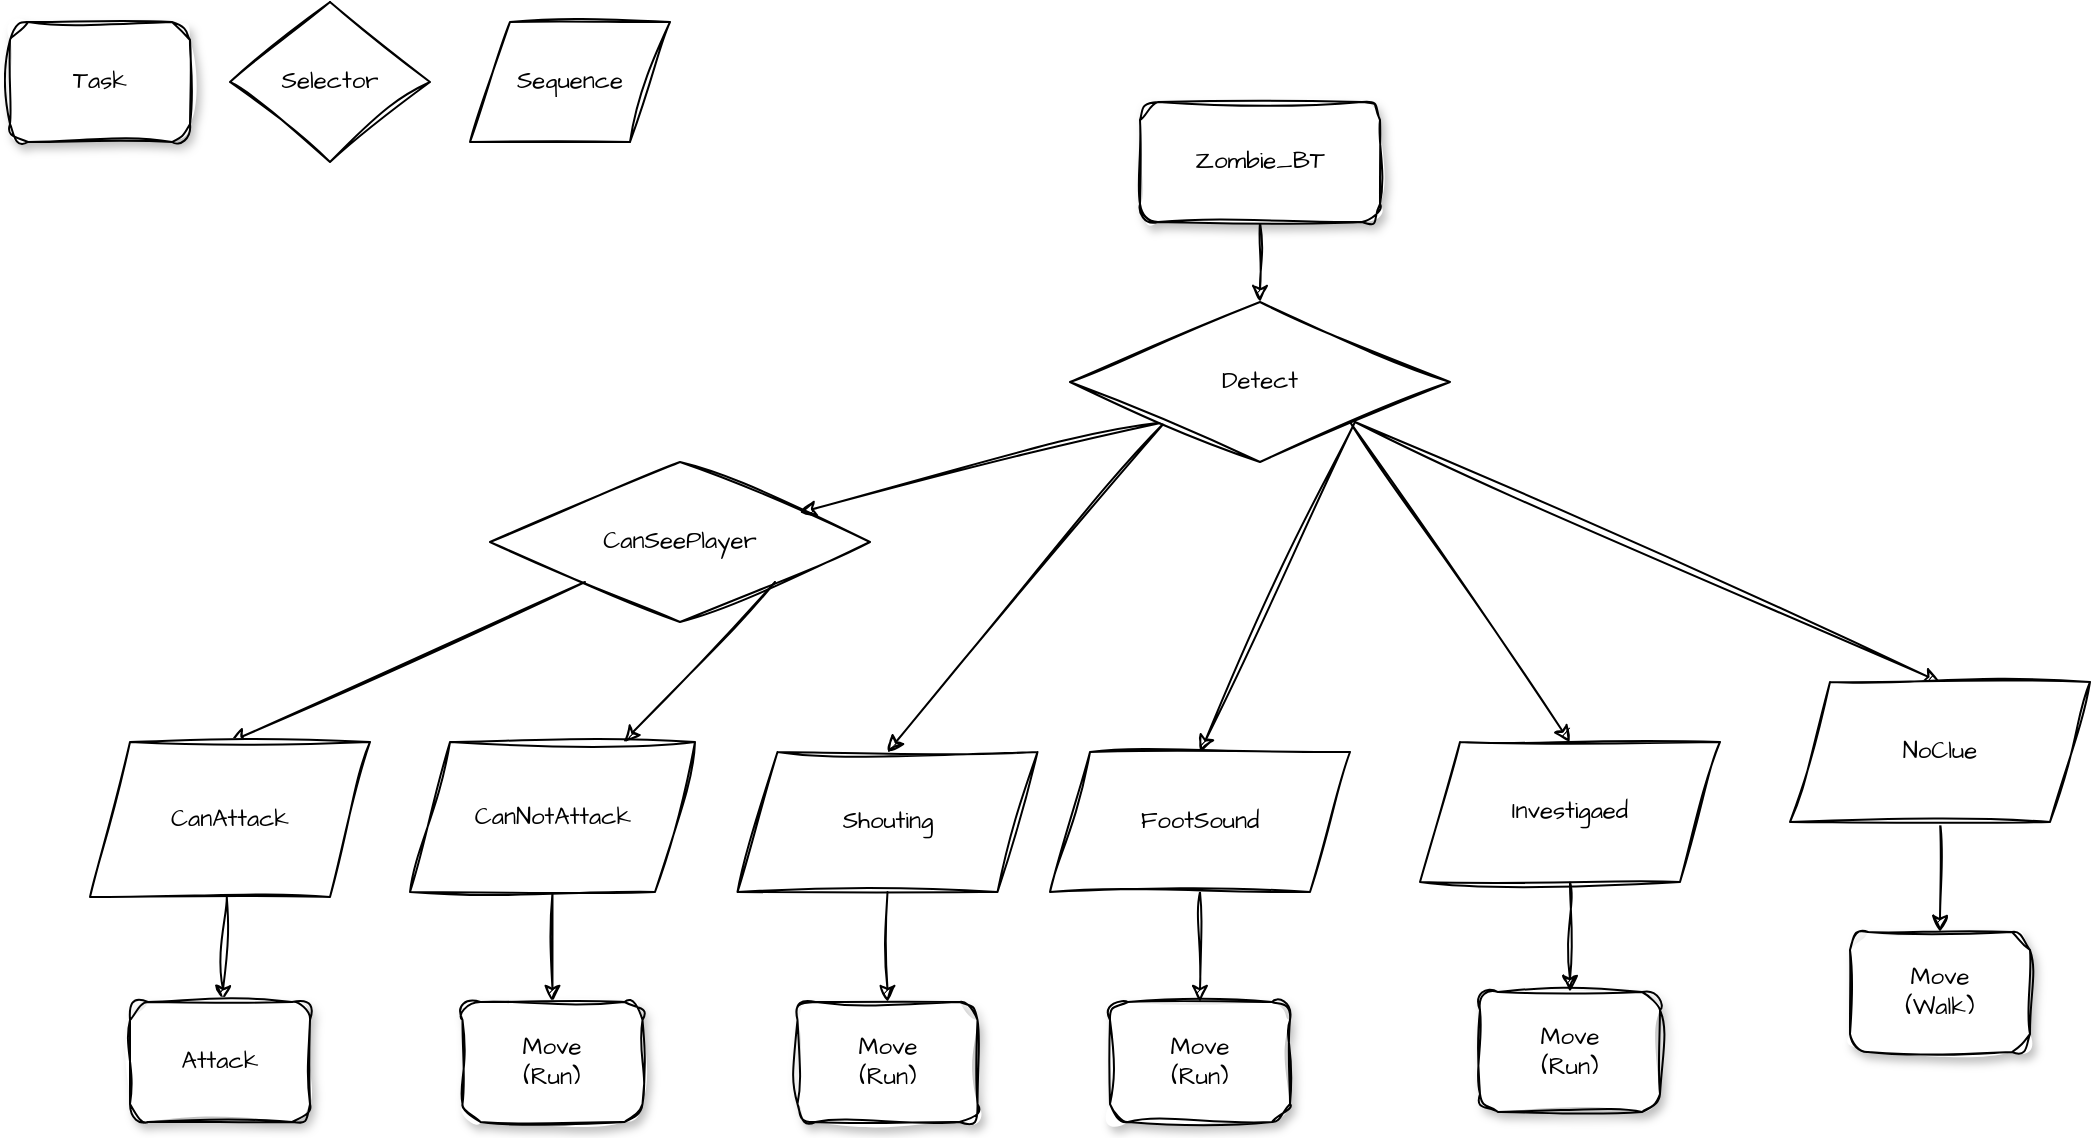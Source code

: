 <mxfile version="26.0.11">
  <diagram name="Page-1" id="10a91c8b-09ff-31b1-d368-03940ed4cc9e">
    <mxGraphModel dx="1235" dy="665" grid="1" gridSize="10" guides="1" tooltips="1" connect="1" arrows="1" fold="1" page="1" pageScale="1" pageWidth="1100" pageHeight="850" background="none" math="0" shadow="0">
      <root>
        <mxCell id="0" />
        <mxCell id="1" parent="0" />
        <mxCell id="gGJAbAsKnIqdadsWA6wg-9" style="edgeStyle=orthogonalEdgeStyle;rounded=0;sketch=1;hachureGap=4;jiggle=2;curveFitting=1;orthogonalLoop=1;jettySize=auto;html=1;exitX=0.5;exitY=1;exitDx=0;exitDy=0;entryX=0.5;entryY=0;entryDx=0;entryDy=0;fontFamily=Architects Daughter;fontSource=https%3A%2F%2Ffonts.googleapis.com%2Fcss%3Ffamily%3DArchitects%2BDaughter;" parent="1" source="gGJAbAsKnIqdadsWA6wg-2" target="gGJAbAsKnIqdadsWA6wg-8" edge="1">
          <mxGeometry relative="1" as="geometry" />
        </mxCell>
        <mxCell id="gGJAbAsKnIqdadsWA6wg-2" value="&lt;div&gt;Zombie_&lt;span style=&quot;background-color: initial;&quot;&gt;BT&lt;/span&gt;&lt;/div&gt;" style="whiteSpace=wrap;html=1;rounded=1;shadow=1;labelBackgroundColor=none;strokeWidth=1;fontFamily=Architects Daughter;fontSize=12;align=center;sketch=1;curveFitting=1;jiggle=2;fontSource=https%3A%2F%2Ffonts.googleapis.com%2Fcss%3Ffamily%3DArchitects%2BDaughter;" parent="1" vertex="1">
          <mxGeometry x="595" y="100" width="120" height="60" as="geometry" />
        </mxCell>
        <mxCell id="gGJAbAsKnIqdadsWA6wg-14" style="rounded=0;sketch=1;hachureGap=4;jiggle=2;curveFitting=1;orthogonalLoop=1;jettySize=auto;html=1;exitX=0;exitY=1;exitDx=0;exitDy=0;fontFamily=Architects Daughter;fontSource=https%3A%2F%2Ffonts.googleapis.com%2Fcss%3Ffamily%3DArchitects%2BDaughter;anchorPointDirection=1;startFill=1;bendable=1;simplification=0;arcSize=20;fillOpacity=100;strokeOpacity=100;perimeterSpacing=0;orthogonal=0;jumpStyle=none;" parent="1" source="gGJAbAsKnIqdadsWA6wg-8" target="gGJAbAsKnIqdadsWA6wg-10" edge="1">
          <mxGeometry relative="1" as="geometry" />
        </mxCell>
        <mxCell id="DmyO-TmC5lkpLwxQltIJ-4" style="rounded=0;sketch=1;hachureGap=4;jiggle=2;curveFitting=1;orthogonalLoop=1;jettySize=auto;html=1;exitX=1;exitY=1;exitDx=0;exitDy=0;entryX=0.5;entryY=0;entryDx=0;entryDy=0;fontFamily=Architects Daughter;fontSource=https%3A%2F%2Ffonts.googleapis.com%2Fcss%3Ffamily%3DArchitects%2BDaughter;strokeColor=default;" parent="1" source="gGJAbAsKnIqdadsWA6wg-8" target="DmyO-TmC5lkpLwxQltIJ-3" edge="1">
          <mxGeometry relative="1" as="geometry" />
        </mxCell>
        <mxCell id="DmyO-TmC5lkpLwxQltIJ-6" style="rounded=0;sketch=1;hachureGap=4;jiggle=2;curveFitting=1;orthogonalLoop=1;jettySize=auto;html=1;exitX=0;exitY=1;exitDx=0;exitDy=0;entryX=0.5;entryY=0;entryDx=0;entryDy=0;fontFamily=Architects Daughter;fontSource=https%3A%2F%2Ffonts.googleapis.com%2Fcss%3Ffamily%3DArchitects%2BDaughter;strokeColor=default;" parent="1" source="gGJAbAsKnIqdadsWA6wg-8" target="DmyO-TmC5lkpLwxQltIJ-1" edge="1">
          <mxGeometry relative="1" as="geometry" />
        </mxCell>
        <mxCell id="DmyO-TmC5lkpLwxQltIJ-9" style="rounded=0;sketch=1;hachureGap=4;jiggle=2;curveFitting=1;orthogonalLoop=1;jettySize=auto;html=1;entryX=0.5;entryY=0;entryDx=0;entryDy=0;fontFamily=Architects Daughter;fontSource=https%3A%2F%2Ffonts.googleapis.com%2Fcss%3Ffamily%3DArchitects%2BDaughter;" parent="1" target="DmyO-TmC5lkpLwxQltIJ-8" edge="1">
          <mxGeometry relative="1" as="geometry">
            <mxPoint x="700" y="260" as="sourcePoint" />
          </mxGeometry>
        </mxCell>
        <mxCell id="gGJAbAsKnIqdadsWA6wg-8" value="Detect" style="rhombus;whiteSpace=wrap;html=1;sketch=1;hachureGap=4;jiggle=2;curveFitting=1;fontFamily=Architects Daughter;fontSource=https%3A%2F%2Ffonts.googleapis.com%2Fcss%3Ffamily%3DArchitects%2BDaughter;" parent="1" vertex="1">
          <mxGeometry x="560" y="200" width="190" height="80" as="geometry" />
        </mxCell>
        <mxCell id="DmyO-TmC5lkpLwxQltIJ-13" style="rounded=0;sketch=1;hachureGap=4;jiggle=2;curveFitting=1;orthogonalLoop=1;jettySize=auto;html=1;exitX=0;exitY=1;exitDx=0;exitDy=0;entryX=0.5;entryY=0;entryDx=0;entryDy=0;fontFamily=Architects Daughter;fontSource=https%3A%2F%2Ffonts.googleapis.com%2Fcss%3Ffamily%3DArchitects%2BDaughter;" parent="1" source="gGJAbAsKnIqdadsWA6wg-10" target="DmyO-TmC5lkpLwxQltIJ-11" edge="1">
          <mxGeometry relative="1" as="geometry" />
        </mxCell>
        <mxCell id="DmyO-TmC5lkpLwxQltIJ-14" style="rounded=0;sketch=1;hachureGap=4;jiggle=2;curveFitting=1;orthogonalLoop=1;jettySize=auto;html=1;exitX=1;exitY=1;exitDx=0;exitDy=0;fontFamily=Architects Daughter;fontSource=https%3A%2F%2Ffonts.googleapis.com%2Fcss%3Ffamily%3DArchitects%2BDaughter;" parent="1" source="gGJAbAsKnIqdadsWA6wg-10" target="DmyO-TmC5lkpLwxQltIJ-12" edge="1">
          <mxGeometry relative="1" as="geometry" />
        </mxCell>
        <mxCell id="gGJAbAsKnIqdadsWA6wg-10" value="CanSeePlayer" style="rhombus;whiteSpace=wrap;html=1;sketch=1;hachureGap=4;jiggle=2;curveFitting=1;fontFamily=Architects Daughter;fontSource=https%3A%2F%2Ffonts.googleapis.com%2Fcss%3Ffamily%3DArchitects%2BDaughter;" parent="1" vertex="1">
          <mxGeometry x="270" y="280" width="190" height="80" as="geometry" />
        </mxCell>
        <mxCell id="gGJAbAsKnIqdadsWA6wg-11" value="Selector" style="rhombus;whiteSpace=wrap;html=1;sketch=1;hachureGap=4;jiggle=2;curveFitting=1;fontFamily=Architects Daughter;fontSource=https%3A%2F%2Ffonts.googleapis.com%2Fcss%3Ffamily%3DArchitects%2BDaughter;" parent="1" vertex="1">
          <mxGeometry x="140" y="50" width="100" height="80" as="geometry" />
        </mxCell>
        <mxCell id="gGJAbAsKnIqdadsWA6wg-12" value="&lt;div&gt;Task&lt;/div&gt;" style="whiteSpace=wrap;html=1;rounded=1;shadow=1;labelBackgroundColor=none;strokeWidth=1;fontFamily=Architects Daughter;fontSize=12;align=center;sketch=1;curveFitting=1;jiggle=2;fontSource=https%3A%2F%2Ffonts.googleapis.com%2Fcss%3Ffamily%3DArchitects%2BDaughter;" parent="1" vertex="1">
          <mxGeometry x="30" y="60" width="90" height="60" as="geometry" />
        </mxCell>
        <mxCell id="gGJAbAsKnIqdadsWA6wg-13" value="Sequence" style="shape=parallelogram;perimeter=parallelogramPerimeter;whiteSpace=wrap;html=1;fixedSize=1;sketch=1;hachureGap=4;jiggle=2;curveFitting=1;fontFamily=Architects Daughter;fontSource=https%3A%2F%2Ffonts.googleapis.com%2Fcss%3Ffamily%3DArchitects%2BDaughter;" parent="1" vertex="1">
          <mxGeometry x="260" y="60" width="100" height="60" as="geometry" />
        </mxCell>
        <mxCell id="DmyO-TmC5lkpLwxQltIJ-25" style="rounded=0;sketch=1;hachureGap=4;jiggle=2;curveFitting=1;orthogonalLoop=1;jettySize=auto;html=1;entryX=0.5;entryY=0;entryDx=0;entryDy=0;fontFamily=Architects Daughter;fontSource=https%3A%2F%2Ffonts.googleapis.com%2Fcss%3Ffamily%3DArchitects%2BDaughter;" parent="1" source="DmyO-TmC5lkpLwxQltIJ-1" target="DmyO-TmC5lkpLwxQltIJ-20" edge="1">
          <mxGeometry relative="1" as="geometry" />
        </mxCell>
        <mxCell id="DmyO-TmC5lkpLwxQltIJ-1" value="Shouting" style="shape=parallelogram;perimeter=parallelogramPerimeter;whiteSpace=wrap;html=1;fixedSize=1;sketch=1;hachureGap=4;jiggle=2;curveFitting=1;fontFamily=Architects Daughter;fontSource=https%3A%2F%2Ffonts.googleapis.com%2Fcss%3Ffamily%3DArchitects%2BDaughter;" parent="1" vertex="1">
          <mxGeometry x="393.75" y="425" width="150" height="70" as="geometry" />
        </mxCell>
        <mxCell id="DmyO-TmC5lkpLwxQltIJ-26" style="rounded=0;sketch=1;hachureGap=4;jiggle=2;curveFitting=1;orthogonalLoop=1;jettySize=auto;html=1;exitX=0.5;exitY=1;exitDx=0;exitDy=0;entryX=0.5;entryY=0;entryDx=0;entryDy=0;fontFamily=Architects Daughter;fontSource=https%3A%2F%2Ffonts.googleapis.com%2Fcss%3Ffamily%3DArchitects%2BDaughter;" parent="1" source="DmyO-TmC5lkpLwxQltIJ-2" target="DmyO-TmC5lkpLwxQltIJ-22" edge="1">
          <mxGeometry relative="1" as="geometry" />
        </mxCell>
        <mxCell id="DmyO-TmC5lkpLwxQltIJ-2" value="FootSound" style="shape=parallelogram;perimeter=parallelogramPerimeter;whiteSpace=wrap;html=1;fixedSize=1;sketch=1;hachureGap=4;jiggle=2;curveFitting=1;fontFamily=Architects Daughter;fontSource=https%3A%2F%2Ffonts.googleapis.com%2Fcss%3Ffamily%3DArchitects%2BDaughter;" parent="1" vertex="1">
          <mxGeometry x="550" y="425" width="150" height="70" as="geometry" />
        </mxCell>
        <mxCell id="DmyO-TmC5lkpLwxQltIJ-28" style="rounded=0;sketch=1;hachureGap=4;jiggle=2;curveFitting=1;orthogonalLoop=1;jettySize=auto;html=1;exitX=0.5;exitY=1;exitDx=0;exitDy=0;entryX=0.5;entryY=0;entryDx=0;entryDy=0;fontFamily=Architects Daughter;fontSource=https%3A%2F%2Ffonts.googleapis.com%2Fcss%3Ffamily%3DArchitects%2BDaughter;" parent="1" source="DmyO-TmC5lkpLwxQltIJ-3" target="DmyO-TmC5lkpLwxQltIJ-24" edge="1">
          <mxGeometry relative="1" as="geometry" />
        </mxCell>
        <mxCell id="DmyO-TmC5lkpLwxQltIJ-3" value="NoClue" style="shape=parallelogram;perimeter=parallelogramPerimeter;whiteSpace=wrap;html=1;fixedSize=1;sketch=1;hachureGap=4;jiggle=2;curveFitting=1;fontFamily=Architects Daughter;fontSource=https%3A%2F%2Ffonts.googleapis.com%2Fcss%3Ffamily%3DArchitects%2BDaughter;" parent="1" vertex="1">
          <mxGeometry x="920" y="390" width="150" height="70" as="geometry" />
        </mxCell>
        <mxCell id="DmyO-TmC5lkpLwxQltIJ-7" style="rounded=0;sketch=1;hachureGap=4;jiggle=2;curveFitting=1;orthogonalLoop=1;jettySize=auto;html=1;exitX=1;exitY=1;exitDx=0;exitDy=0;entryX=0.5;entryY=0;entryDx=0;entryDy=0;fontFamily=Architects Daughter;fontSource=https%3A%2F%2Ffonts.googleapis.com%2Fcss%3Ffamily%3DArchitects%2BDaughter;" parent="1" source="gGJAbAsKnIqdadsWA6wg-8" target="DmyO-TmC5lkpLwxQltIJ-2" edge="1">
          <mxGeometry relative="1" as="geometry" />
        </mxCell>
        <mxCell id="DmyO-TmC5lkpLwxQltIJ-27" style="rounded=0;sketch=1;hachureGap=4;jiggle=2;curveFitting=1;orthogonalLoop=1;jettySize=auto;html=1;exitX=0.5;exitY=1;exitDx=0;exitDy=0;entryX=0.5;entryY=0;entryDx=0;entryDy=0;fontFamily=Architects Daughter;fontSource=https%3A%2F%2Ffonts.googleapis.com%2Fcss%3Ffamily%3DArchitects%2BDaughter;" parent="1" source="DmyO-TmC5lkpLwxQltIJ-8" target="DmyO-TmC5lkpLwxQltIJ-23" edge="1">
          <mxGeometry relative="1" as="geometry" />
        </mxCell>
        <mxCell id="DmyO-TmC5lkpLwxQltIJ-8" value="Investigaed" style="shape=parallelogram;perimeter=parallelogramPerimeter;whiteSpace=wrap;html=1;fixedSize=1;sketch=1;hachureGap=4;jiggle=2;curveFitting=1;fontFamily=Architects Daughter;fontSource=https%3A%2F%2Ffonts.googleapis.com%2Fcss%3Ffamily%3DArchitects%2BDaughter;" parent="1" vertex="1">
          <mxGeometry x="735" y="420" width="150" height="70" as="geometry" />
        </mxCell>
        <mxCell id="DmyO-TmC5lkpLwxQltIJ-17" style="rounded=0;sketch=1;hachureGap=4;jiggle=2;curveFitting=1;orthogonalLoop=1;jettySize=auto;html=1;fontFamily=Architects Daughter;fontSource=https%3A%2F%2Ffonts.googleapis.com%2Fcss%3Ffamily%3DArchitects%2BDaughter;" parent="1" source="DmyO-TmC5lkpLwxQltIJ-11" target="DmyO-TmC5lkpLwxQltIJ-15" edge="1">
          <mxGeometry relative="1" as="geometry" />
        </mxCell>
        <mxCell id="DmyO-TmC5lkpLwxQltIJ-11" value="CanAttack" style="shape=parallelogram;perimeter=parallelogramPerimeter;whiteSpace=wrap;html=1;fixedSize=1;sketch=1;hachureGap=4;jiggle=2;curveFitting=1;fontFamily=Architects Daughter;fontSource=https%3A%2F%2Ffonts.googleapis.com%2Fcss%3Ffamily%3DArchitects%2BDaughter;" parent="1" vertex="1">
          <mxGeometry x="70" y="420" width="140" height="77.5" as="geometry" />
        </mxCell>
        <mxCell id="DmyO-TmC5lkpLwxQltIJ-18" style="rounded=0;sketch=1;hachureGap=4;jiggle=2;curveFitting=1;orthogonalLoop=1;jettySize=auto;html=1;exitX=0.5;exitY=1;exitDx=0;exitDy=0;entryX=0.5;entryY=0;entryDx=0;entryDy=0;fontFamily=Architects Daughter;fontSource=https%3A%2F%2Ffonts.googleapis.com%2Fcss%3Ffamily%3DArchitects%2BDaughter;" parent="1" source="DmyO-TmC5lkpLwxQltIJ-12" target="DmyO-TmC5lkpLwxQltIJ-16" edge="1">
          <mxGeometry relative="1" as="geometry" />
        </mxCell>
        <mxCell id="DmyO-TmC5lkpLwxQltIJ-12" value="CanNotAttack" style="shape=parallelogram;perimeter=parallelogramPerimeter;whiteSpace=wrap;html=1;fixedSize=1;sketch=1;hachureGap=4;jiggle=2;curveFitting=1;fontFamily=Architects Daughter;fontSource=https%3A%2F%2Ffonts.googleapis.com%2Fcss%3Ffamily%3DArchitects%2BDaughter;" parent="1" vertex="1">
          <mxGeometry x="230" y="420" width="142.5" height="75" as="geometry" />
        </mxCell>
        <mxCell id="DmyO-TmC5lkpLwxQltIJ-15" value="&lt;div&gt;Attack&lt;/div&gt;" style="whiteSpace=wrap;html=1;rounded=1;shadow=1;labelBackgroundColor=none;strokeWidth=1;fontFamily=Architects Daughter;fontSize=12;align=center;sketch=1;curveFitting=1;jiggle=2;fontSource=https%3A%2F%2Ffonts.googleapis.com%2Fcss%3Ffamily%3DArchitects%2BDaughter;" parent="1" vertex="1">
          <mxGeometry x="90" y="550" width="90" height="60" as="geometry" />
        </mxCell>
        <mxCell id="DmyO-TmC5lkpLwxQltIJ-16" value="&lt;div&gt;Move&lt;br&gt;(Run)&lt;/div&gt;" style="whiteSpace=wrap;html=1;rounded=1;shadow=1;labelBackgroundColor=none;strokeWidth=1;fontFamily=Architects Daughter;fontSize=12;align=center;sketch=1;curveFitting=1;jiggle=2;fontSource=https%3A%2F%2Ffonts.googleapis.com%2Fcss%3Ffamily%3DArchitects%2BDaughter;" parent="1" vertex="1">
          <mxGeometry x="256.25" y="550" width="90" height="60" as="geometry" />
        </mxCell>
        <mxCell id="DmyO-TmC5lkpLwxQltIJ-20" value="&lt;div&gt;Move&lt;br&gt;(Run)&lt;/div&gt;" style="whiteSpace=wrap;html=1;rounded=1;shadow=1;labelBackgroundColor=none;strokeWidth=1;fontFamily=Architects Daughter;fontSize=12;align=center;sketch=1;curveFitting=1;jiggle=2;fontSource=https%3A%2F%2Ffonts.googleapis.com%2Fcss%3Ffamily%3DArchitects%2BDaughter;" parent="1" vertex="1">
          <mxGeometry x="423.75" y="550" width="90" height="60" as="geometry" />
        </mxCell>
        <mxCell id="DmyO-TmC5lkpLwxQltIJ-22" value="&lt;div&gt;Move&lt;br&gt;(Run)&lt;/div&gt;" style="whiteSpace=wrap;html=1;rounded=1;shadow=1;labelBackgroundColor=none;strokeWidth=1;fontFamily=Architects Daughter;fontSize=12;align=center;sketch=1;curveFitting=1;jiggle=2;fontSource=https%3A%2F%2Ffonts.googleapis.com%2Fcss%3Ffamily%3DArchitects%2BDaughter;" parent="1" vertex="1">
          <mxGeometry x="580" y="550" width="90" height="60" as="geometry" />
        </mxCell>
        <mxCell id="DmyO-TmC5lkpLwxQltIJ-23" value="&lt;div&gt;Move&lt;br&gt;(Run)&lt;/div&gt;" style="whiteSpace=wrap;html=1;rounded=1;shadow=1;labelBackgroundColor=none;strokeWidth=1;fontFamily=Architects Daughter;fontSize=12;align=center;sketch=1;curveFitting=1;jiggle=2;fontSource=https%3A%2F%2Ffonts.googleapis.com%2Fcss%3Ffamily%3DArchitects%2BDaughter;" parent="1" vertex="1">
          <mxGeometry x="765" y="545" width="90" height="60" as="geometry" />
        </mxCell>
        <mxCell id="DmyO-TmC5lkpLwxQltIJ-24" value="&lt;div&gt;Move&lt;br&gt;(Walk)&lt;/div&gt;" style="whiteSpace=wrap;html=1;rounded=1;shadow=1;labelBackgroundColor=none;strokeWidth=1;fontFamily=Architects Daughter;fontSize=12;align=center;sketch=1;curveFitting=1;jiggle=2;fontSource=https%3A%2F%2Ffonts.googleapis.com%2Fcss%3Ffamily%3DArchitects%2BDaughter;" parent="1" vertex="1">
          <mxGeometry x="950" y="515" width="90" height="60" as="geometry" />
        </mxCell>
      </root>
    </mxGraphModel>
  </diagram>
</mxfile>
